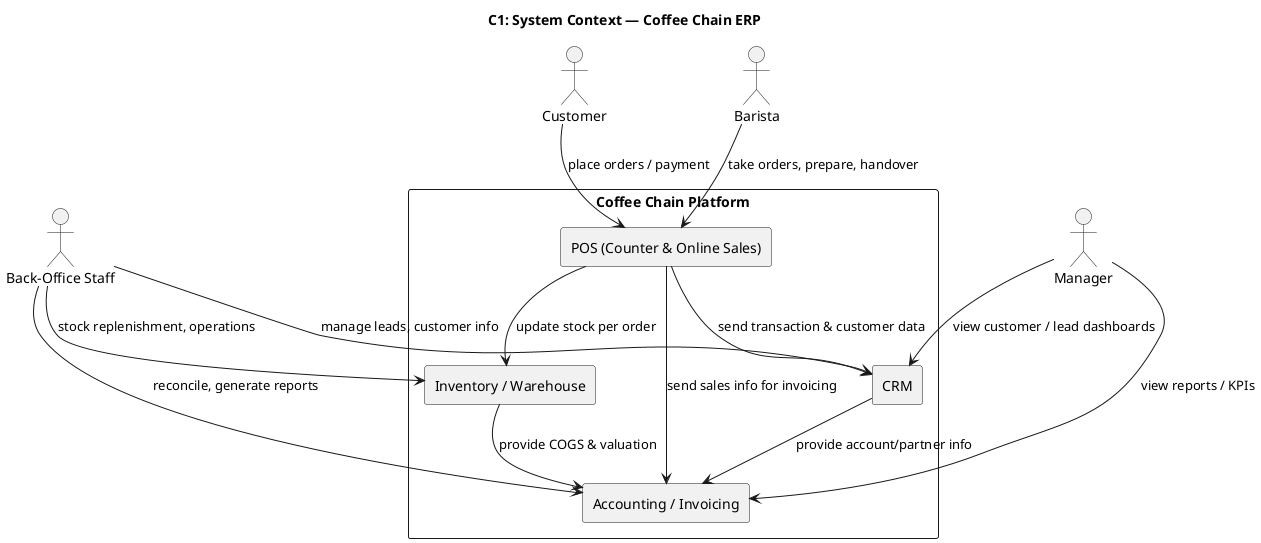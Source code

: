@startuml Context_CoffeeChainERP
title C1: System Context — Coffee Chain ERP

actor Customer
actor Barista as CounterStaff
actor "Back-Office Staff" as BackOffice
actor Manager

rectangle "Coffee Chain Platform" {
  rectangle "POS (Counter & Online Sales)" as POS
  rectangle CRM
  rectangle "Accounting / Invoicing" as ACC
  rectangle "Inventory / Warehouse" as INV
}

' Interactions
Customer --> POS : place orders / payment
CounterStaff --> POS : take orders, prepare, handover
BackOffice --> CRM : manage leads, customer info
BackOffice --> ACC : reconcile, generate reports
BackOffice --> INV : stock replenishment, operations
Manager --> ACC : view reports / KPIs
Manager --> CRM : view customer / lead dashboards

POS --> CRM : send transaction & customer data
POS --> ACC : send sales info for invoicing
POS --> INV : update stock per order

CRM --> ACC : provide account/partner info
INV --> ACC : provide COGS & valuation

@enduml
